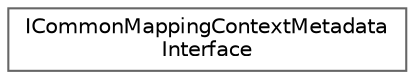 digraph "Graphical Class Hierarchy"
{
 // INTERACTIVE_SVG=YES
 // LATEX_PDF_SIZE
  bgcolor="transparent";
  edge [fontname=Helvetica,fontsize=10,labelfontname=Helvetica,labelfontsize=10];
  node [fontname=Helvetica,fontsize=10,shape=box,height=0.2,width=0.4];
  rankdir="LR";
  Node0 [id="Node000000",label="ICommonMappingContextMetadata\lInterface",height=0.2,width=0.4,color="grey40", fillcolor="white", style="filled",URL="$d0/d84/classICommonMappingContextMetadataInterface.html",tooltip="Metadata CommonUI will try to acquire from Enhanced Input Mapping Contexts (IMC)"];
}
